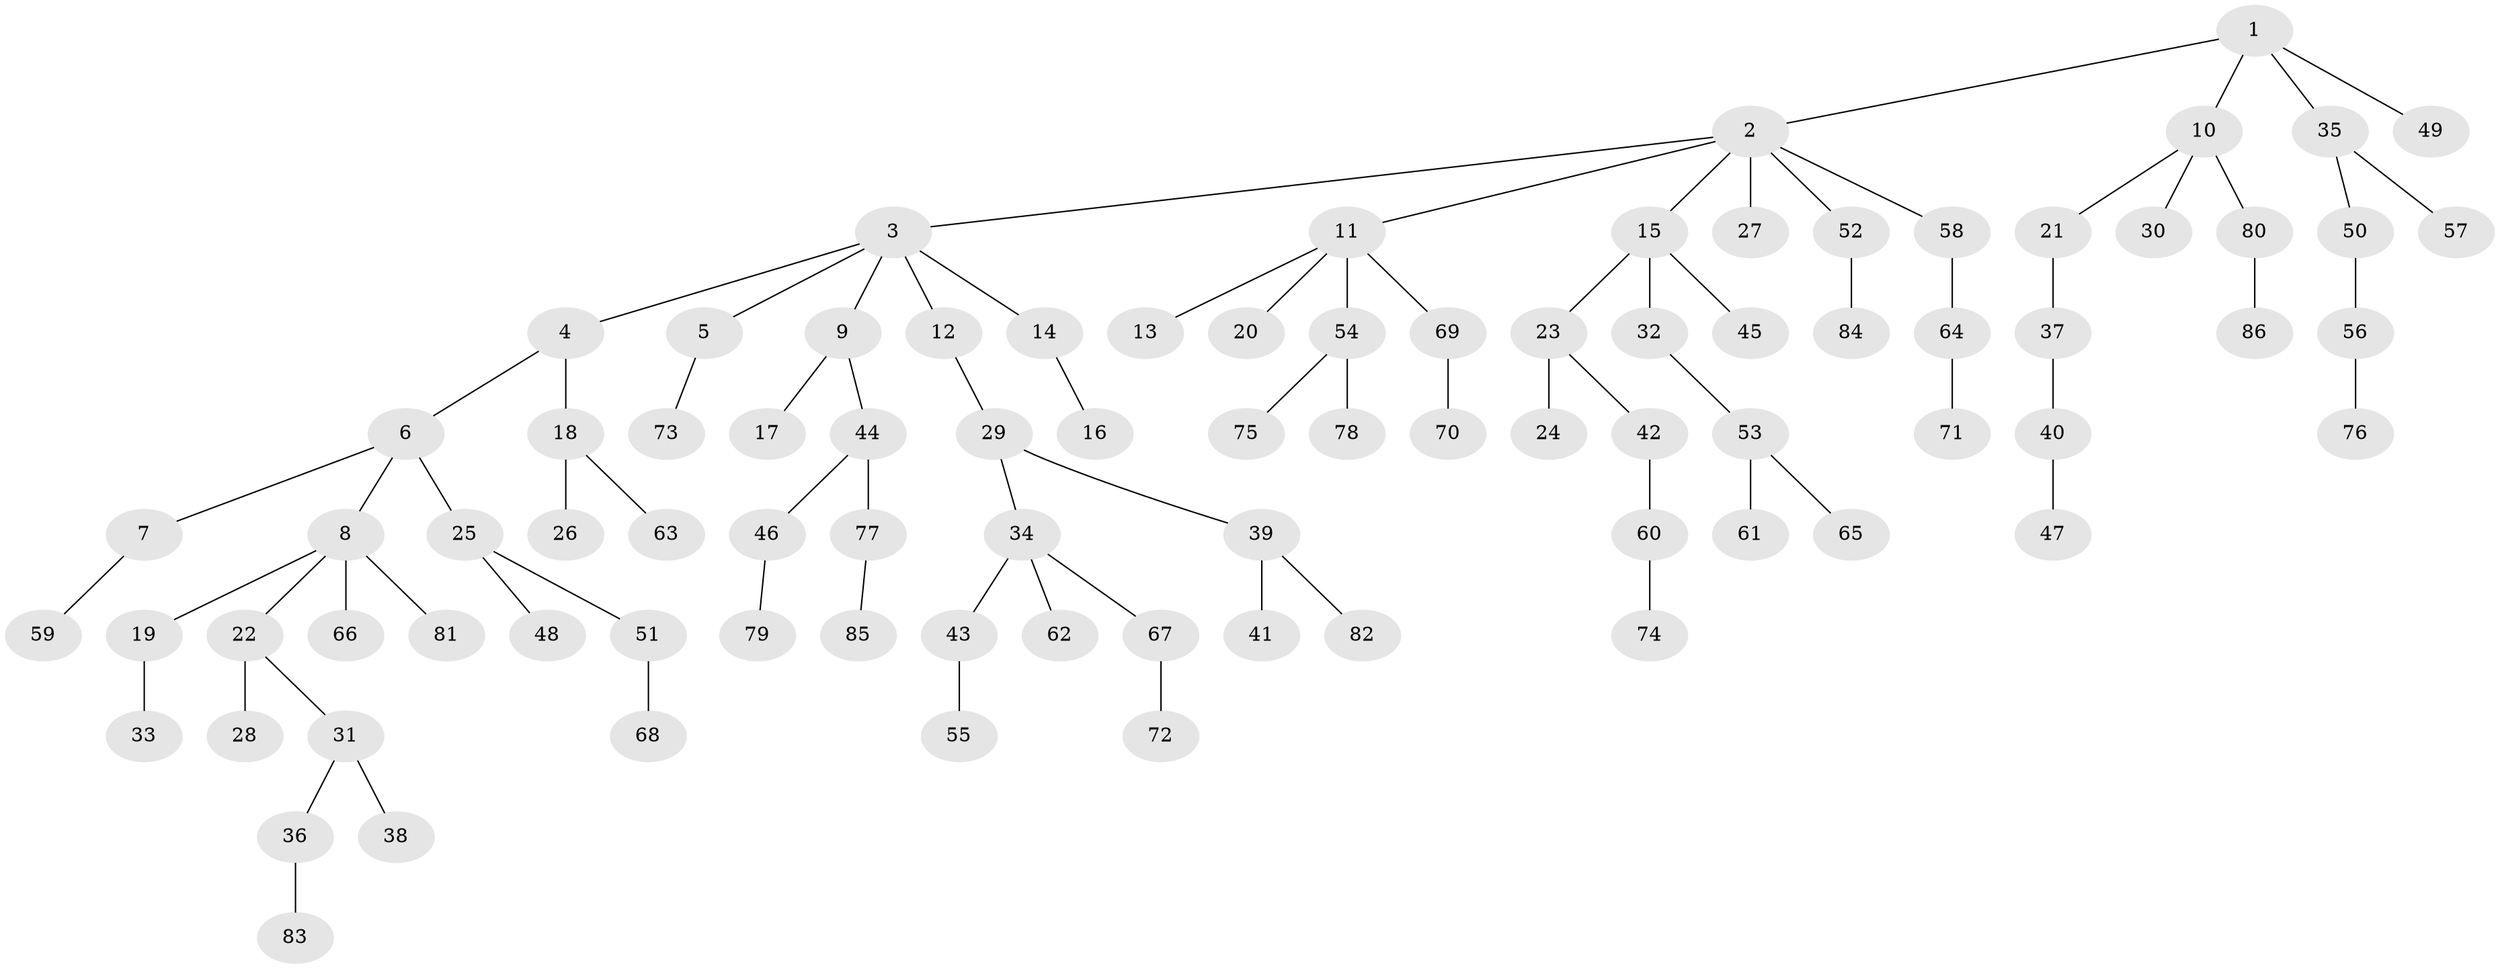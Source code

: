 // coarse degree distribution, {3: 0.1111111111111111, 5: 0.027777777777777776, 6: 0.027777777777777776, 2: 0.3888888888888889, 1: 0.4166666666666667, 4: 0.027777777777777776}
// Generated by graph-tools (version 1.1) at 2025/51/03/04/25 22:51:40]
// undirected, 86 vertices, 85 edges
graph export_dot {
  node [color=gray90,style=filled];
  1;
  2;
  3;
  4;
  5;
  6;
  7;
  8;
  9;
  10;
  11;
  12;
  13;
  14;
  15;
  16;
  17;
  18;
  19;
  20;
  21;
  22;
  23;
  24;
  25;
  26;
  27;
  28;
  29;
  30;
  31;
  32;
  33;
  34;
  35;
  36;
  37;
  38;
  39;
  40;
  41;
  42;
  43;
  44;
  45;
  46;
  47;
  48;
  49;
  50;
  51;
  52;
  53;
  54;
  55;
  56;
  57;
  58;
  59;
  60;
  61;
  62;
  63;
  64;
  65;
  66;
  67;
  68;
  69;
  70;
  71;
  72;
  73;
  74;
  75;
  76;
  77;
  78;
  79;
  80;
  81;
  82;
  83;
  84;
  85;
  86;
  1 -- 2;
  1 -- 10;
  1 -- 35;
  1 -- 49;
  2 -- 3;
  2 -- 11;
  2 -- 15;
  2 -- 27;
  2 -- 52;
  2 -- 58;
  3 -- 4;
  3 -- 5;
  3 -- 9;
  3 -- 12;
  3 -- 14;
  4 -- 6;
  4 -- 18;
  5 -- 73;
  6 -- 7;
  6 -- 8;
  6 -- 25;
  7 -- 59;
  8 -- 19;
  8 -- 22;
  8 -- 66;
  8 -- 81;
  9 -- 17;
  9 -- 44;
  10 -- 21;
  10 -- 30;
  10 -- 80;
  11 -- 13;
  11 -- 20;
  11 -- 54;
  11 -- 69;
  12 -- 29;
  14 -- 16;
  15 -- 23;
  15 -- 32;
  15 -- 45;
  18 -- 26;
  18 -- 63;
  19 -- 33;
  21 -- 37;
  22 -- 28;
  22 -- 31;
  23 -- 24;
  23 -- 42;
  25 -- 48;
  25 -- 51;
  29 -- 34;
  29 -- 39;
  31 -- 36;
  31 -- 38;
  32 -- 53;
  34 -- 43;
  34 -- 62;
  34 -- 67;
  35 -- 50;
  35 -- 57;
  36 -- 83;
  37 -- 40;
  39 -- 41;
  39 -- 82;
  40 -- 47;
  42 -- 60;
  43 -- 55;
  44 -- 46;
  44 -- 77;
  46 -- 79;
  50 -- 56;
  51 -- 68;
  52 -- 84;
  53 -- 61;
  53 -- 65;
  54 -- 75;
  54 -- 78;
  56 -- 76;
  58 -- 64;
  60 -- 74;
  64 -- 71;
  67 -- 72;
  69 -- 70;
  77 -- 85;
  80 -- 86;
}
